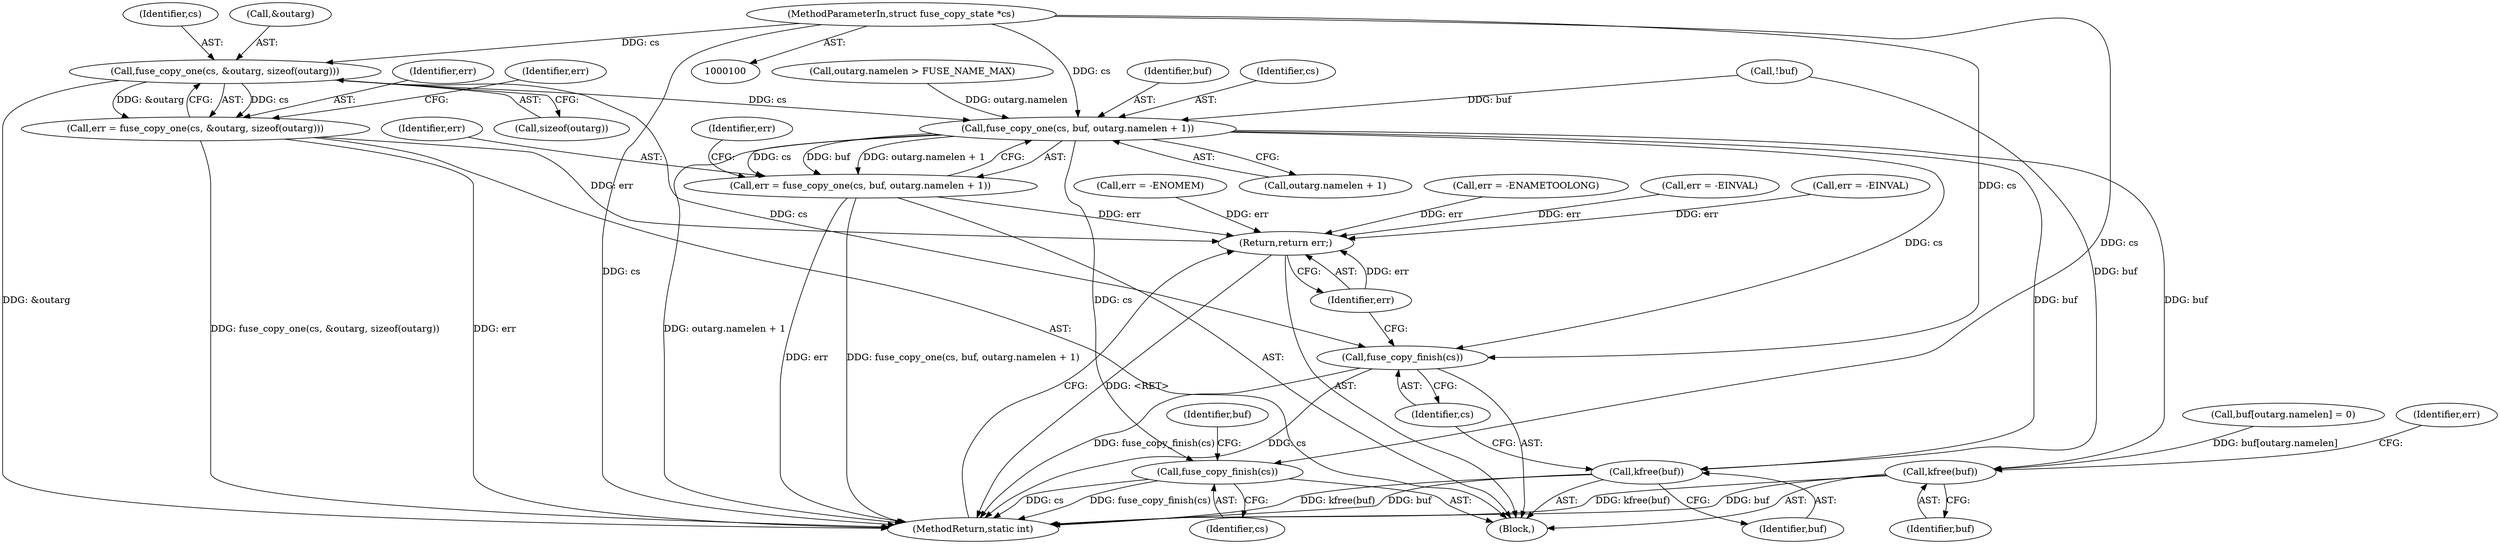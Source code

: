 digraph "0_linux_c2183d1e9b3f313dd8ba2b1b0197c8d9fb86a7ae@API" {
"1000136" [label="(Call,fuse_copy_one(cs, &outarg, sizeof(outarg)))"];
"1000103" [label="(MethodParameterIn,struct fuse_copy_state *cs)"];
"1000134" [label="(Call,err = fuse_copy_one(cs, &outarg, sizeof(outarg)))"];
"1000255" [label="(Return,return err;)"];
"1000186" [label="(Call,fuse_copy_one(cs, buf, outarg.namelen + 1))"];
"1000184" [label="(Call,err = fuse_copy_one(cs, buf, outarg.namelen + 1))"];
"1000197" [label="(Call,fuse_copy_finish(cs))"];
"1000246" [label="(Call,kfree(buf))"];
"1000251" [label="(Call,kfree(buf))"];
"1000253" [label="(Call,fuse_copy_finish(cs))"];
"1000249" [label="(Identifier,err)"];
"1000189" [label="(Call,outarg.namelen + 1)"];
"1000184" [label="(Call,err = fuse_copy_one(cs, buf, outarg.namelen + 1))"];
"1000247" [label="(Identifier,buf)"];
"1000138" [label="(Call,&outarg)"];
"1000145" [label="(Call,err = -ENAMETOOLONG)"];
"1000199" [label="(Call,buf[outarg.namelen] = 0)"];
"1000197" [label="(Call,fuse_copy_finish(cs))"];
"1000136" [label="(Call,fuse_copy_one(cs, &outarg, sizeof(outarg)))"];
"1000251" [label="(Call,kfree(buf))"];
"1000253" [label="(Call,fuse_copy_finish(cs))"];
"1000256" [label="(Identifier,err)"];
"1000124" [label="(Call,err = -EINVAL)"];
"1000255" [label="(Return,return err;)"];
"1000135" [label="(Identifier,err)"];
"1000254" [label="(Identifier,cs)"];
"1000186" [label="(Call,fuse_copy_one(cs, buf, outarg.namelen + 1))"];
"1000137" [label="(Identifier,cs)"];
"1000156" [label="(Call,err = -EINVAL)"];
"1000187" [label="(Identifier,cs)"];
"1000257" [label="(MethodReturn,static int)"];
"1000150" [label="(Call,outarg.namelen > FUSE_NAME_MAX)"];
"1000246" [label="(Call,kfree(buf))"];
"1000198" [label="(Identifier,cs)"];
"1000195" [label="(Identifier,err)"];
"1000107" [label="(Call,err = -ENOMEM)"];
"1000185" [label="(Identifier,err)"];
"1000201" [label="(Identifier,buf)"];
"1000134" [label="(Call,err = fuse_copy_one(cs, &outarg, sizeof(outarg)))"];
"1000252" [label="(Identifier,buf)"];
"1000121" [label="(Call,!buf)"];
"1000103" [label="(MethodParameterIn,struct fuse_copy_state *cs)"];
"1000143" [label="(Identifier,err)"];
"1000104" [label="(Block,)"];
"1000140" [label="(Call,sizeof(outarg))"];
"1000188" [label="(Identifier,buf)"];
"1000136" -> "1000134"  [label="AST: "];
"1000136" -> "1000140"  [label="CFG: "];
"1000137" -> "1000136"  [label="AST: "];
"1000138" -> "1000136"  [label="AST: "];
"1000140" -> "1000136"  [label="AST: "];
"1000134" -> "1000136"  [label="CFG: "];
"1000136" -> "1000257"  [label="DDG: &outarg"];
"1000136" -> "1000134"  [label="DDG: cs"];
"1000136" -> "1000134"  [label="DDG: &outarg"];
"1000103" -> "1000136"  [label="DDG: cs"];
"1000136" -> "1000186"  [label="DDG: cs"];
"1000136" -> "1000253"  [label="DDG: cs"];
"1000103" -> "1000100"  [label="AST: "];
"1000103" -> "1000257"  [label="DDG: cs"];
"1000103" -> "1000186"  [label="DDG: cs"];
"1000103" -> "1000197"  [label="DDG: cs"];
"1000103" -> "1000253"  [label="DDG: cs"];
"1000134" -> "1000104"  [label="AST: "];
"1000135" -> "1000134"  [label="AST: "];
"1000143" -> "1000134"  [label="CFG: "];
"1000134" -> "1000257"  [label="DDG: err"];
"1000134" -> "1000257"  [label="DDG: fuse_copy_one(cs, &outarg, sizeof(outarg))"];
"1000134" -> "1000255"  [label="DDG: err"];
"1000255" -> "1000104"  [label="AST: "];
"1000255" -> "1000256"  [label="CFG: "];
"1000256" -> "1000255"  [label="AST: "];
"1000257" -> "1000255"  [label="CFG: "];
"1000255" -> "1000257"  [label="DDG: <RET>"];
"1000256" -> "1000255"  [label="DDG: err"];
"1000124" -> "1000255"  [label="DDG: err"];
"1000107" -> "1000255"  [label="DDG: err"];
"1000184" -> "1000255"  [label="DDG: err"];
"1000156" -> "1000255"  [label="DDG: err"];
"1000145" -> "1000255"  [label="DDG: err"];
"1000186" -> "1000184"  [label="AST: "];
"1000186" -> "1000189"  [label="CFG: "];
"1000187" -> "1000186"  [label="AST: "];
"1000188" -> "1000186"  [label="AST: "];
"1000189" -> "1000186"  [label="AST: "];
"1000184" -> "1000186"  [label="CFG: "];
"1000186" -> "1000257"  [label="DDG: outarg.namelen + 1"];
"1000186" -> "1000184"  [label="DDG: cs"];
"1000186" -> "1000184"  [label="DDG: buf"];
"1000186" -> "1000184"  [label="DDG: outarg.namelen + 1"];
"1000121" -> "1000186"  [label="DDG: buf"];
"1000150" -> "1000186"  [label="DDG: outarg.namelen"];
"1000186" -> "1000197"  [label="DDG: cs"];
"1000186" -> "1000246"  [label="DDG: buf"];
"1000186" -> "1000251"  [label="DDG: buf"];
"1000186" -> "1000253"  [label="DDG: cs"];
"1000184" -> "1000104"  [label="AST: "];
"1000185" -> "1000184"  [label="AST: "];
"1000195" -> "1000184"  [label="CFG: "];
"1000184" -> "1000257"  [label="DDG: err"];
"1000184" -> "1000257"  [label="DDG: fuse_copy_one(cs, buf, outarg.namelen + 1)"];
"1000197" -> "1000104"  [label="AST: "];
"1000197" -> "1000198"  [label="CFG: "];
"1000198" -> "1000197"  [label="AST: "];
"1000201" -> "1000197"  [label="CFG: "];
"1000197" -> "1000257"  [label="DDG: fuse_copy_finish(cs)"];
"1000197" -> "1000257"  [label="DDG: cs"];
"1000246" -> "1000104"  [label="AST: "];
"1000246" -> "1000247"  [label="CFG: "];
"1000247" -> "1000246"  [label="AST: "];
"1000249" -> "1000246"  [label="CFG: "];
"1000246" -> "1000257"  [label="DDG: kfree(buf)"];
"1000246" -> "1000257"  [label="DDG: buf"];
"1000199" -> "1000246"  [label="DDG: buf[outarg.namelen]"];
"1000251" -> "1000104"  [label="AST: "];
"1000251" -> "1000252"  [label="CFG: "];
"1000252" -> "1000251"  [label="AST: "];
"1000254" -> "1000251"  [label="CFG: "];
"1000251" -> "1000257"  [label="DDG: kfree(buf)"];
"1000251" -> "1000257"  [label="DDG: buf"];
"1000121" -> "1000251"  [label="DDG: buf"];
"1000253" -> "1000104"  [label="AST: "];
"1000253" -> "1000254"  [label="CFG: "];
"1000254" -> "1000253"  [label="AST: "];
"1000256" -> "1000253"  [label="CFG: "];
"1000253" -> "1000257"  [label="DDG: fuse_copy_finish(cs)"];
"1000253" -> "1000257"  [label="DDG: cs"];
}
